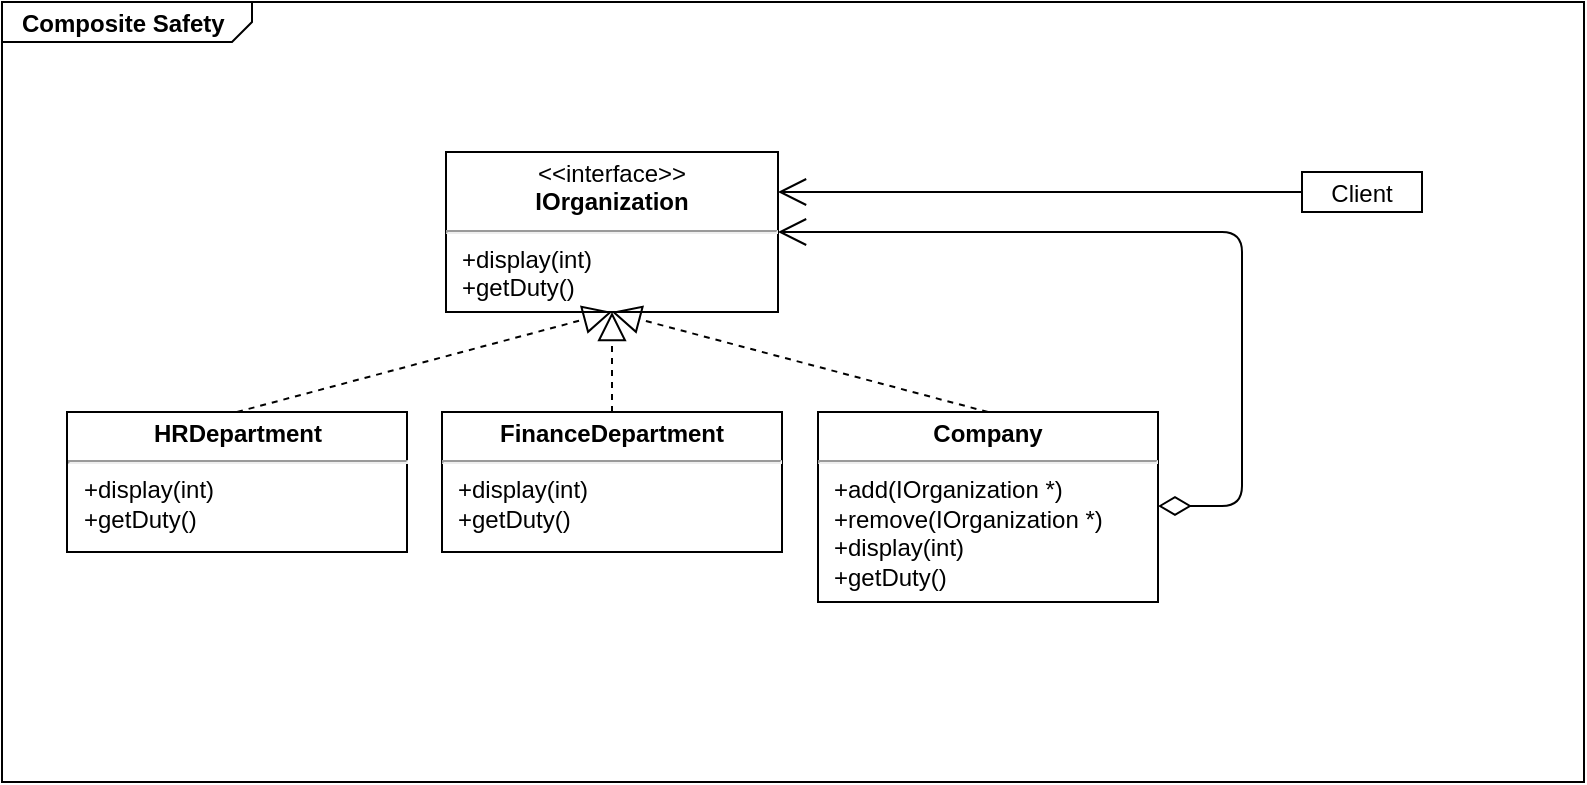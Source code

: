 <mxfile version="12.3.1" type="device" pages="1"><diagram name="Page-1" id="929967ad-93f9-6ef4-fab6-5d389245f69c"><mxGraphModel dx="1422" dy="800" grid="1" gridSize="10" guides="1" tooltips="1" connect="1" arrows="1" fold="1" page="1" pageScale="1.5" pageWidth="827" pageHeight="583" background="none" math="0" shadow="0"><root><mxCell id="0" style=";html=1;"/><mxCell id="1" style=";html=1;" parent="0"/><mxCell id="1672d66443f91eb5-1" value="&lt;p style=&quot;margin: 0px ; margin-top: 4px ; margin-left: 10px ; text-align: left&quot;&gt;&lt;b&gt;Composite Safety&lt;/b&gt;&lt;/p&gt;" style="html=1;strokeWidth=1;shape=mxgraph.sysml.package;html=1;overflow=fill;whiteSpace=wrap;fillColor=none;gradientColor=none;fontSize=12;align=center;labelX=125.5;" parent="1" vertex="1"><mxGeometry x="224" y="100" width="791" height="390" as="geometry"/></mxCell><mxCell id="XIxZ-qtUUfc86itc31Ho-1" value="&lt;p style=&quot;margin: 0px ; margin-top: 4px ; text-align: center&quot;&gt;&amp;lt;&amp;lt;interface&amp;gt;&amp;gt;&lt;br&gt;&lt;b&gt;IOrganization&lt;/b&gt;&lt;/p&gt;&lt;hr&gt;&lt;p style=&quot;margin: 0px ; margin-left: 8px ; text-align: left&quot;&gt;+display(int)&lt;/p&gt;&lt;p style=&quot;margin: 0px ; margin-left: 8px ; text-align: left&quot;&gt;+getDuty()&lt;/p&gt;" style="shape=rect;html=1;overflow=fill;whiteSpace=wrap;" parent="1" vertex="1"><mxGeometry x="446" y="175" width="166" height="80" as="geometry"/></mxCell><mxCell id="XIxZ-qtUUfc86itc31Ho-2" value="&lt;p style=&quot;margin: 0px ; margin-top: 4px ; text-align: center&quot;&gt;&lt;b&gt;HRDepartment&lt;/b&gt;&lt;/p&gt;&lt;hr&gt;&lt;p style=&quot;margin: 0px ; margin-left: 8px ; text-align: left&quot;&gt;&lt;span&gt;+display(int)&lt;/span&gt;&lt;br&gt;&lt;/p&gt;&lt;p style=&quot;margin: 0px 0px 0px 8px ; text-align: left&quot;&gt;+getDuty()&lt;/p&gt;" style="shape=rect;html=1;overflow=fill;whiteSpace=wrap;" parent="1" vertex="1"><mxGeometry x="256.5" y="305" width="170" height="70" as="geometry"/></mxCell><mxCell id="XIxZ-qtUUfc86itc31Ho-7" value="" style="endArrow=block;dashed=1;endFill=0;endSize=12;html=1;exitX=0.5;exitY=0;exitDx=0;exitDy=0;entryX=0.5;entryY=1;entryDx=0;entryDy=0;" parent="1" source="XIxZ-qtUUfc86itc31Ho-2" target="XIxZ-qtUUfc86itc31Ho-1" edge="1"><mxGeometry width="160" relative="1" as="geometry"><mxPoint x="146.5" y="235" as="sourcePoint"/><mxPoint x="433.5" y="255" as="targetPoint"/></mxGeometry></mxCell><mxCell id="XIxZ-qtUUfc86itc31Ho-8" value="" style="endArrow=block;dashed=1;endFill=0;endSize=12;html=1;exitX=0.5;exitY=0;exitDx=0;exitDy=0;entryX=0.5;entryY=1;entryDx=0;entryDy=0;" parent="1" source="RwLGnZ3U02C1q-sJP3dZ-1" target="XIxZ-qtUUfc86itc31Ho-1" edge="1"><mxGeometry width="160" relative="1" as="geometry"><mxPoint x="528.5" y="305" as="sourcePoint"/><mxPoint x="436.5" y="255" as="targetPoint"/></mxGeometry></mxCell><mxCell id="XIxZ-qtUUfc86itc31Ho-30" value="&lt;p style=&quot;margin: 0px ; margin-top: 4px ; text-align: center&quot;&gt;&lt;span&gt;Client&lt;/span&gt;&lt;br&gt;&lt;/p&gt;" style="shape=rect;html=1;overflow=fill;whiteSpace=wrap;" parent="1" vertex="1"><mxGeometry x="874" y="185" width="60" height="20" as="geometry"/></mxCell><mxCell id="XIxZ-qtUUfc86itc31Ho-34" value="" style="endArrow=open;endFill=1;endSize=12;html=1;exitX=0;exitY=0.5;exitDx=0;exitDy=0;entryX=1;entryY=0.25;entryDx=0;entryDy=0;" parent="1" source="XIxZ-qtUUfc86itc31Ho-30" target="XIxZ-qtUUfc86itc31Ho-1" edge="1"><mxGeometry width="160" relative="1" as="geometry"><mxPoint x="1133.5" y="200.0" as="sourcePoint"/><mxPoint x="614" y="215" as="targetPoint"/><Array as="points"/></mxGeometry></mxCell><mxCell id="RwLGnZ3U02C1q-sJP3dZ-1" value="&lt;p style=&quot;margin: 0px ; margin-top: 4px ; text-align: center&quot;&gt;&lt;b&gt;FinanceDepartment&lt;/b&gt;&lt;/p&gt;&lt;hr&gt;&lt;p style=&quot;margin: 0px ; margin-left: 8px ; text-align: left&quot;&gt;&lt;span&gt;+display(int)&lt;/span&gt;&lt;br&gt;&lt;/p&gt;&lt;p style=&quot;margin: 0px 0px 0px 8px ; text-align: left&quot;&gt;+getDuty()&lt;/p&gt;" style="shape=rect;html=1;overflow=fill;whiteSpace=wrap;" parent="1" vertex="1"><mxGeometry x="444" y="305" width="170" height="70" as="geometry"/></mxCell><mxCell id="RwLGnZ3U02C1q-sJP3dZ-2" value="&lt;p style=&quot;margin: 0px ; margin-top: 4px ; text-align: center&quot;&gt;&lt;b&gt;Company&lt;/b&gt;&lt;/p&gt;&lt;hr&gt;&lt;p style=&quot;margin: 0px ; margin-left: 8px ; text-align: left&quot;&gt;&lt;span&gt;+add(IOrganization *)&lt;/span&gt;&lt;br&gt;&lt;/p&gt;&lt;p style=&quot;margin: 0px 0px 0px 8px ; text-align: left&quot;&gt;+remove(IOrganization *)&lt;/p&gt;&lt;p style=&quot;margin: 0px 0px 0px 8px ; text-align: left&quot;&gt;+display(int)&lt;/p&gt;&lt;p style=&quot;margin: 0px 0px 0px 8px ; text-align: left&quot;&gt;+getDuty()&lt;/p&gt;" style="shape=rect;html=1;overflow=fill;whiteSpace=wrap;" parent="1" vertex="1"><mxGeometry x="632" y="305" width="170" height="95" as="geometry"/></mxCell><mxCell id="RwLGnZ3U02C1q-sJP3dZ-3" value="" style="endArrow=block;dashed=1;endFill=0;endSize=12;html=1;exitX=0.5;exitY=0;exitDx=0;exitDy=0;entryX=0.5;entryY=1;entryDx=0;entryDy=0;" parent="1" source="RwLGnZ3U02C1q-sJP3dZ-2" target="XIxZ-qtUUfc86itc31Ho-1" edge="1"><mxGeometry width="160" relative="1" as="geometry"><mxPoint x="739.5" y="305" as="sourcePoint"/><mxPoint x="644" y="255" as="targetPoint"/></mxGeometry></mxCell><mxCell id="RwLGnZ3U02C1q-sJP3dZ-4" value="" style="endArrow=open;html=1;endSize=12;startArrow=diamondThin;startSize=14;startFill=0;edgeStyle=orthogonalEdgeStyle;align=left;verticalAlign=bottom;entryX=1;entryY=0.5;entryDx=0;entryDy=0;" parent="1" target="XIxZ-qtUUfc86itc31Ho-1" edge="1"><mxGeometry x="-0.796" y="-316" relative="1" as="geometry"><mxPoint x="802" y="352" as="sourcePoint"/><mxPoint x="962" y="352" as="targetPoint"/><Array as="points"><mxPoint x="844" y="352"/><mxPoint x="844" y="215"/></Array><mxPoint x="-10" y="78" as="offset"/></mxGeometry></mxCell></root></mxGraphModel></diagram></mxfile>